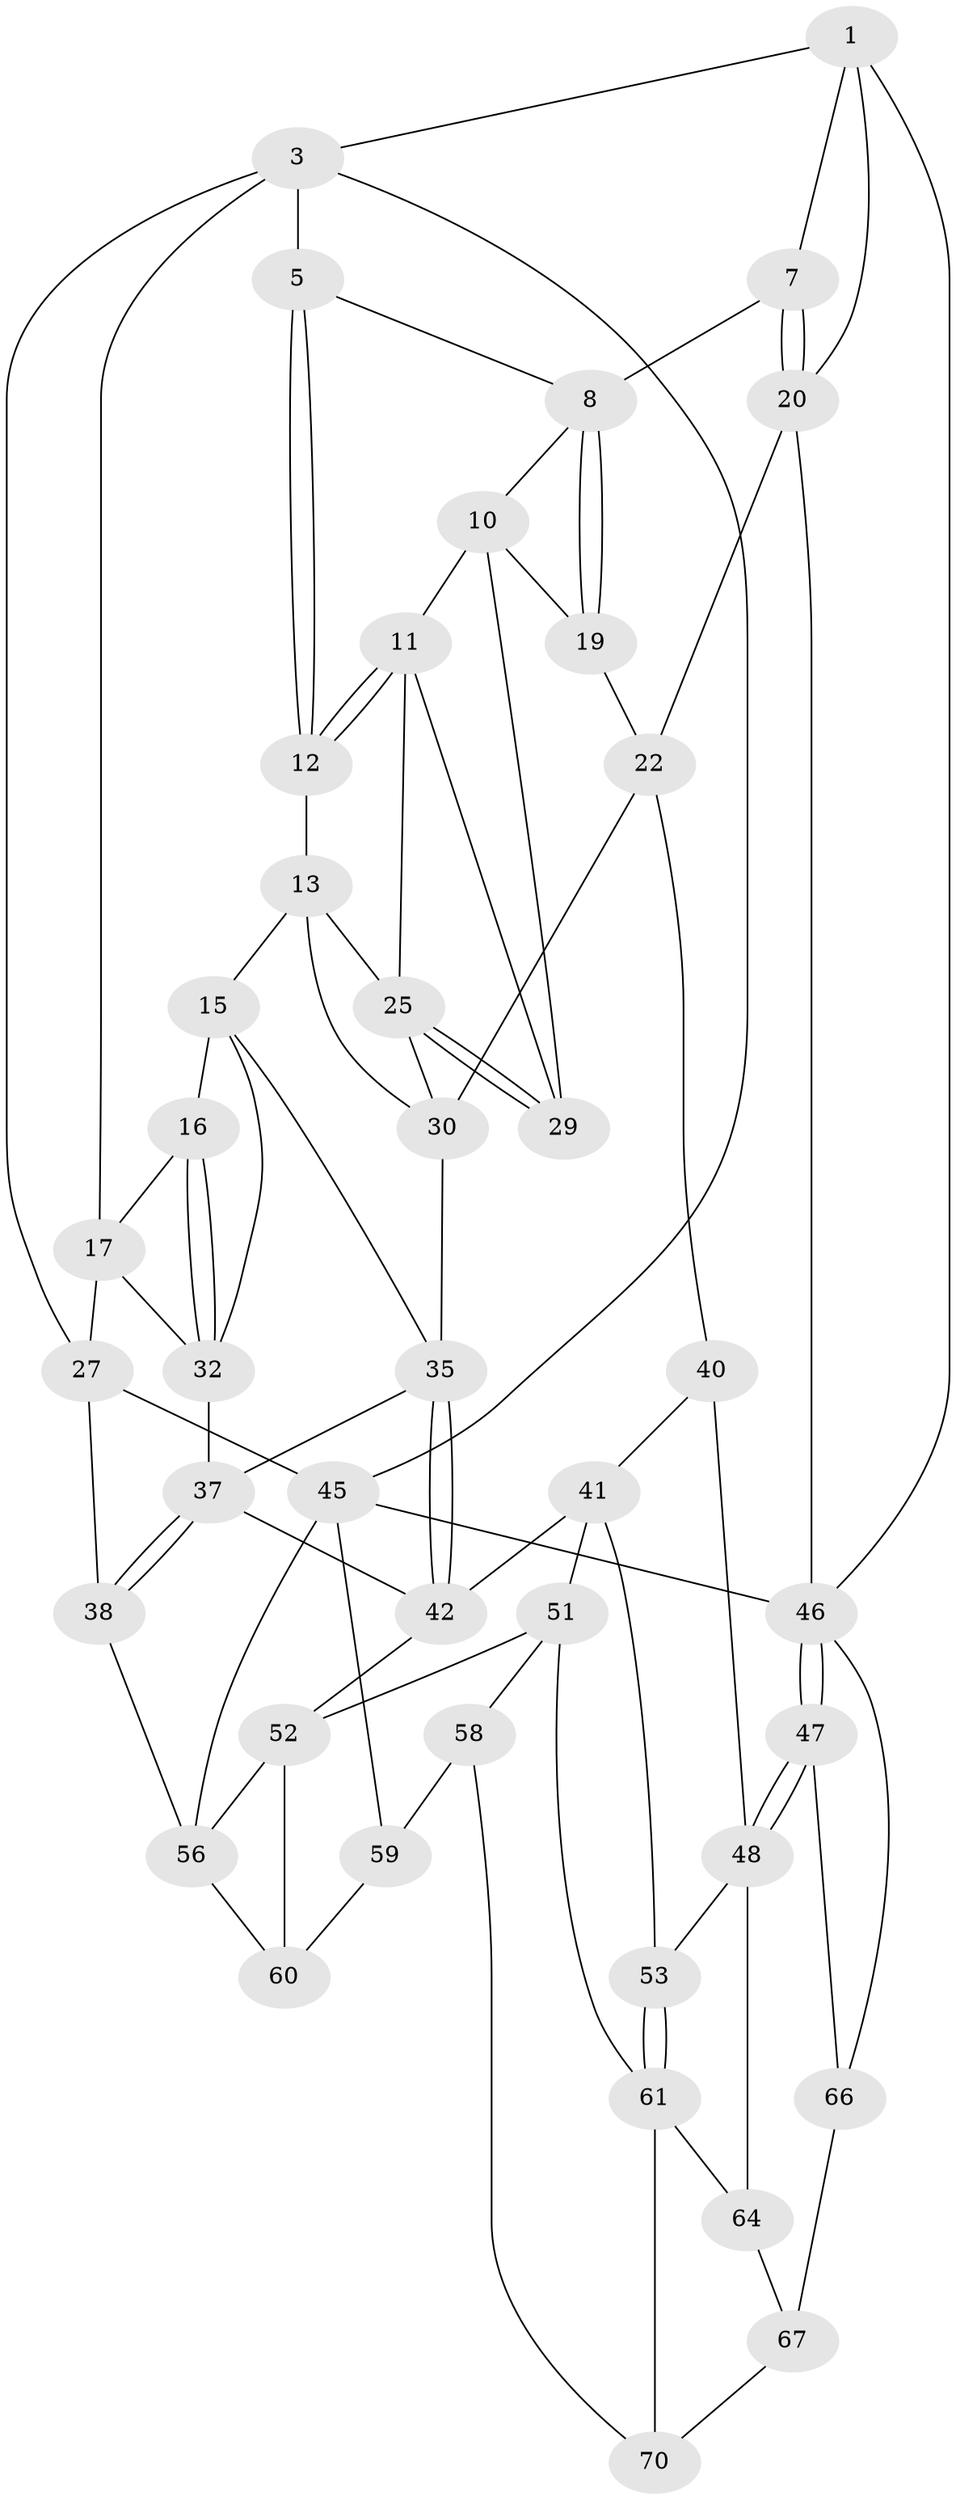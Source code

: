 // Generated by graph-tools (version 1.1) at 2025/52/02/27/25 19:52:37]
// undirected, 42 vertices, 88 edges
graph export_dot {
graph [start="1"]
  node [color=gray90,style=filled];
  1 [pos="+0.816792280376187+0",super="+2"];
  3 [pos="+0+0",super="+4"];
  5 [pos="+0.41348681705332413+0",super="+6"];
  7 [pos="+0.8198897703039137+0.16581247435454277"];
  8 [pos="+0.7587618552131853+0.20090516480001236",super="+9"];
  10 [pos="+0.6123403396553085+0.20027434334586797",super="+18"];
  11 [pos="+0.5588955865335654+0.2592855638529088",super="+24"];
  12 [pos="+0.4365783093406998+0.1763212975664861"];
  13 [pos="+0.4320705633051412+0.19462878138521955",super="+14"];
  15 [pos="+0.284846822103802+0.32280437603327694",super="+33"];
  16 [pos="+0.24493183828631535+0.3052953533923901"];
  17 [pos="+0.22673104307042116+0.18951685182005715",super="+28"];
  19 [pos="+0.7137000555922173+0.2639420297422066"];
  20 [pos="+1+0.38066498462708137",super="+21"];
  22 [pos="+0.8810063245951372+0.495824825470574",super="+23"];
  25 [pos="+0.5255884239753269+0.410233085900354",super="+26"];
  27 [pos="+0+0.24873566039574563",super="+39"];
  29 [pos="+0.6708024977648174+0.2811281522857617"];
  30 [pos="+0.5224489066104092+0.4247940399846752",super="+31"];
  32 [pos="+0.11523267376484422+0.39239345381472235",super="+34"];
  35 [pos="+0.4814376288833384+0.49413639598154596",super="+36"];
  37 [pos="+0.13380372647063624+0.5792414962502891",super="+43"];
  38 [pos="+0+0.6790863862796698"];
  40 [pos="+0.869069640478465+0.5115582252816422"];
  41 [pos="+0.523138233186688+0.6017832037770845",super="+50"];
  42 [pos="+0.4990927526520088+0.5503561170077539",super="+44"];
  45 [pos="+0+1",super="+63"];
  46 [pos="+1+0.807260743540249",super="+54"];
  47 [pos="+1+0.8385384840224667"];
  48 [pos="+0.9053982697100613+0.8236973888327894",super="+49"];
  51 [pos="+0.2909777445003801+0.7179665651034028",super="+57"];
  52 [pos="+0.259307823877289+0.7021066622330057",super="+55"];
  53 [pos="+0.5885932669134052+0.8140990512447767"];
  56 [pos="+0+0.723111739758756",super="+62"];
  58 [pos="+0.30872532067226344+0.938764640478505",super="+72"];
  59 [pos="+0.20965425757489412+0.8888923557602675",super="+68"];
  60 [pos="+0.17224726392221495+0.8455319775905338"];
  61 [pos="+0.5850253515098913+0.8407405536453437",super="+65"];
  64 [pos="+0.8425936183683961+0.8959920499780694"];
  66 [pos="+0.9323466992553786+0.9558411098541721",super="+71"];
  67 [pos="+0.8722232690649496+0.9471274573176163",super="+69"];
  70 [pos="+0.6373086996571286+1"];
  1 -- 7;
  1 -- 3;
  1 -- 20;
  1 -- 46;
  3 -- 27;
  3 -- 45;
  3 -- 17;
  3 -- 5;
  5 -- 12;
  5 -- 12;
  5 -- 8;
  7 -- 8;
  7 -- 20;
  7 -- 20;
  8 -- 19;
  8 -- 19;
  8 -- 10;
  10 -- 11;
  10 -- 19;
  10 -- 29;
  11 -- 12;
  11 -- 12;
  11 -- 25;
  11 -- 29;
  12 -- 13;
  13 -- 25;
  13 -- 15;
  13 -- 30;
  15 -- 16;
  15 -- 32;
  15 -- 35;
  16 -- 17;
  16 -- 32;
  16 -- 32;
  17 -- 32;
  17 -- 27;
  19 -- 22;
  20 -- 46;
  20 -- 22;
  22 -- 40;
  22 -- 30;
  25 -- 29;
  25 -- 29;
  25 -- 30;
  27 -- 45;
  27 -- 38;
  30 -- 35;
  32 -- 37;
  35 -- 42;
  35 -- 42;
  35 -- 37;
  37 -- 38;
  37 -- 38;
  37 -- 42;
  38 -- 56;
  40 -- 41;
  40 -- 48;
  41 -- 42;
  41 -- 51;
  41 -- 53;
  42 -- 52;
  45 -- 46;
  45 -- 59;
  45 -- 56;
  46 -- 47;
  46 -- 47;
  46 -- 66;
  47 -- 48;
  47 -- 48;
  47 -- 66;
  48 -- 64;
  48 -- 53;
  51 -- 52;
  51 -- 58;
  51 -- 61;
  52 -- 56;
  52 -- 60;
  53 -- 61;
  53 -- 61;
  56 -- 60;
  58 -- 59 [weight=2];
  58 -- 70;
  59 -- 60;
  61 -- 64;
  61 -- 70;
  64 -- 67;
  66 -- 67 [weight=2];
  67 -- 70;
}
